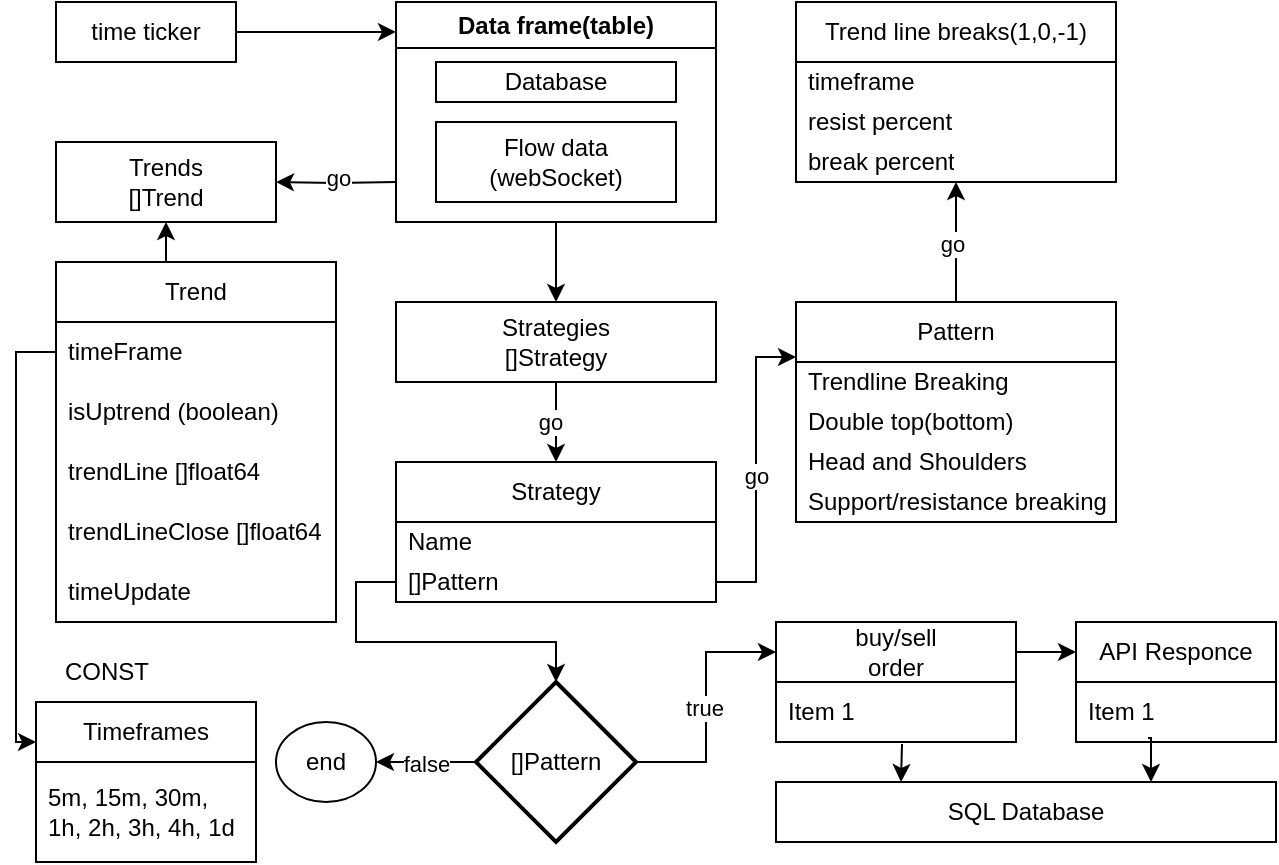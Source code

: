 <mxfile version="24.8.4">
  <diagram name="Page-1" id="9Tptq2dhaPSayVtiM31Q">
    <mxGraphModel dx="1434" dy="772" grid="1" gridSize="10" guides="1" tooltips="1" connect="1" arrows="0" fold="1" page="1" pageScale="1" pageWidth="850" pageHeight="1100" math="0" shadow="0">
      <root>
        <mxCell id="0" />
        <mxCell id="1" parent="0" />
        <mxCell id="o2cwJpJx3Ch5YhtqHovS-2" value="Timeframes" style="swimlane;fontStyle=0;childLayout=stackLayout;horizontal=1;startSize=30;horizontalStack=0;resizeParent=1;resizeParentMax=0;resizeLast=0;collapsible=1;marginBottom=0;whiteSpace=wrap;html=1;swimlaneLine=1;rounded=0;shadow=0;glass=0;" parent="1" vertex="1">
          <mxGeometry x="20" y="360" width="110" height="80" as="geometry">
            <mxRectangle x="70" y="220" width="140" height="30" as="alternateBounds" />
          </mxGeometry>
        </mxCell>
        <mxCell id="o2cwJpJx3Ch5YhtqHovS-3" value="5m, 15m, 30m, 1h, 2h, 3h, 4h, 1d" style="text;strokeColor=none;fillColor=none;align=left;verticalAlign=middle;spacingLeft=4;spacingRight=4;overflow=hidden;points=[[0,0.5],[1,0.5]];portConstraint=eastwest;rotatable=0;whiteSpace=wrap;html=1;" parent="o2cwJpJx3Ch5YhtqHovS-2" vertex="1">
          <mxGeometry y="30" width="110" height="50" as="geometry" />
        </mxCell>
        <mxCell id="nEYCX5b4Is1mQqv2-pQE-3" style="edgeStyle=orthogonalEdgeStyle;rounded=0;orthogonalLoop=1;jettySize=auto;html=1;exitX=0.5;exitY=1;exitDx=0;exitDy=0;entryX=0.5;entryY=0;entryDx=0;entryDy=0;" edge="1" parent="1" source="o2cwJpJx3Ch5YhtqHovS-17" target="IEoR6VKCRSuhj2okxD7v-17">
          <mxGeometry relative="1" as="geometry" />
        </mxCell>
        <mxCell id="o2cwJpJx3Ch5YhtqHovS-17" value="Data frame(table)" style="swimlane;whiteSpace=wrap;html=1;" parent="1" vertex="1">
          <mxGeometry x="200" y="10" width="160" height="110" as="geometry" />
        </mxCell>
        <mxCell id="o2cwJpJx3Ch5YhtqHovS-14" value="Flow data&lt;br&gt;(webSocket)" style="rounded=0;whiteSpace=wrap;html=1;" parent="o2cwJpJx3Ch5YhtqHovS-17" vertex="1">
          <mxGeometry x="20" y="60" width="120" height="40" as="geometry" />
        </mxCell>
        <mxCell id="o2cwJpJx3Ch5YhtqHovS-13" value="Database" style="rounded=0;whiteSpace=wrap;html=1;" parent="o2cwJpJx3Ch5YhtqHovS-17" vertex="1">
          <mxGeometry x="20" y="30" width="120" height="20" as="geometry" />
        </mxCell>
        <mxCell id="IEoR6VKCRSuhj2okxD7v-23" style="edgeStyle=orthogonalEdgeStyle;rounded=0;orthogonalLoop=1;jettySize=auto;html=1;exitX=0.5;exitY=0;exitDx=0;exitDy=0;entryX=0.5;entryY=1;entryDx=0;entryDy=0;" parent="1" source="hkr4941SAep2Y6GlIxfZ-1" target="IEoR6VKCRSuhj2okxD7v-21" edge="1">
          <mxGeometry relative="1" as="geometry" />
        </mxCell>
        <mxCell id="hkr4941SAep2Y6GlIxfZ-1" value="Trend" style="swimlane;fontStyle=0;childLayout=stackLayout;horizontal=1;startSize=30;horizontalStack=0;resizeParent=1;resizeParentMax=0;resizeLast=0;collapsible=1;marginBottom=0;whiteSpace=wrap;html=1;" parent="1" vertex="1">
          <mxGeometry x="30" y="140" width="140" height="180" as="geometry" />
        </mxCell>
        <mxCell id="hkr4941SAep2Y6GlIxfZ-2" value="timeFrame" style="text;strokeColor=none;fillColor=none;align=left;verticalAlign=middle;spacingLeft=4;spacingRight=4;overflow=hidden;points=[[0,0.5],[1,0.5]];portConstraint=eastwest;rotatable=0;whiteSpace=wrap;html=1;" parent="hkr4941SAep2Y6GlIxfZ-1" vertex="1">
          <mxGeometry y="30" width="140" height="30" as="geometry" />
        </mxCell>
        <mxCell id="hkr4941SAep2Y6GlIxfZ-3" value="isUptrend (boolean)" style="text;strokeColor=none;fillColor=none;align=left;verticalAlign=middle;spacingLeft=4;spacingRight=4;overflow=hidden;points=[[0,0.5],[1,0.5]];portConstraint=eastwest;rotatable=0;whiteSpace=wrap;html=1;" parent="hkr4941SAep2Y6GlIxfZ-1" vertex="1">
          <mxGeometry y="60" width="140" height="30" as="geometry" />
        </mxCell>
        <mxCell id="hkr4941SAep2Y6GlIxfZ-4" value="trendLine []float64" style="text;strokeColor=none;fillColor=none;align=left;verticalAlign=middle;spacingLeft=4;spacingRight=4;overflow=hidden;points=[[0,0.5],[1,0.5]];portConstraint=eastwest;rotatable=0;whiteSpace=wrap;html=1;" parent="hkr4941SAep2Y6GlIxfZ-1" vertex="1">
          <mxGeometry y="90" width="140" height="30" as="geometry" />
        </mxCell>
        <mxCell id="hkr4941SAep2Y6GlIxfZ-10" value="trendLineClose []float64" style="text;strokeColor=none;fillColor=none;align=left;verticalAlign=middle;spacingLeft=4;spacingRight=4;overflow=hidden;points=[[0,0.5],[1,0.5]];portConstraint=eastwest;rotatable=0;whiteSpace=wrap;html=1;" parent="hkr4941SAep2Y6GlIxfZ-1" vertex="1">
          <mxGeometry y="120" width="140" height="30" as="geometry" />
        </mxCell>
        <mxCell id="IEoR6VKCRSuhj2okxD7v-24" value="timeUpdate" style="text;strokeColor=none;fillColor=none;align=left;verticalAlign=middle;spacingLeft=4;spacingRight=4;overflow=hidden;points=[[0,0.5],[1,0.5]];portConstraint=eastwest;rotatable=0;whiteSpace=wrap;html=1;" parent="hkr4941SAep2Y6GlIxfZ-1" vertex="1">
          <mxGeometry y="150" width="140" height="30" as="geometry" />
        </mxCell>
        <mxCell id="hkr4941SAep2Y6GlIxfZ-12" value="Pattern" style="swimlane;fontStyle=0;childLayout=stackLayout;horizontal=1;startSize=30;horizontalStack=0;resizeParent=1;resizeParentMax=0;resizeLast=0;collapsible=1;marginBottom=0;whiteSpace=wrap;html=1;" parent="1" vertex="1">
          <mxGeometry x="400" y="160" width="160" height="110" as="geometry" />
        </mxCell>
        <mxCell id="hkr4941SAep2Y6GlIxfZ-13" value="Trendline Breaking" style="text;strokeColor=none;fillColor=none;align=left;verticalAlign=middle;spacingLeft=4;spacingRight=4;overflow=hidden;points=[[0,0.5],[1,0.5]];portConstraint=eastwest;rotatable=0;whiteSpace=wrap;html=1;" parent="hkr4941SAep2Y6GlIxfZ-12" vertex="1">
          <mxGeometry y="30" width="160" height="20" as="geometry" />
        </mxCell>
        <mxCell id="IEoR6VKCRSuhj2okxD7v-32" value="Double top(bottom)" style="text;strokeColor=none;fillColor=none;align=left;verticalAlign=middle;spacingLeft=4;spacingRight=4;overflow=hidden;points=[[0,0.5],[1,0.5]];portConstraint=eastwest;rotatable=0;whiteSpace=wrap;html=1;" parent="hkr4941SAep2Y6GlIxfZ-12" vertex="1">
          <mxGeometry y="50" width="160" height="20" as="geometry" />
        </mxCell>
        <mxCell id="IEoR6VKCRSuhj2okxD7v-33" value="Head and Shoulders" style="text;strokeColor=none;fillColor=none;align=left;verticalAlign=middle;spacingLeft=4;spacingRight=4;overflow=hidden;points=[[0,0.5],[1,0.5]];portConstraint=eastwest;rotatable=0;whiteSpace=wrap;html=1;" parent="hkr4941SAep2Y6GlIxfZ-12" vertex="1">
          <mxGeometry y="70" width="160" height="20" as="geometry" />
        </mxCell>
        <mxCell id="IEoR6VKCRSuhj2okxD7v-34" value="Support/resistance breaking" style="text;strokeColor=none;fillColor=none;align=left;verticalAlign=middle;spacingLeft=4;spacingRight=4;overflow=hidden;points=[[0,0.5],[1,0.5]];portConstraint=eastwest;rotatable=0;whiteSpace=wrap;html=1;" parent="hkr4941SAep2Y6GlIxfZ-12" vertex="1">
          <mxGeometry y="90" width="160" height="20" as="geometry" />
        </mxCell>
        <mxCell id="IEoR6VKCRSuhj2okxD7v-4" value="Trend line breaks(1,0,-1)" style="swimlane;fontStyle=0;childLayout=stackLayout;horizontal=1;startSize=30;horizontalStack=0;resizeParent=1;resizeParentMax=0;resizeLast=0;collapsible=1;marginBottom=0;whiteSpace=wrap;html=1;" parent="1" vertex="1">
          <mxGeometry x="400" y="10" width="160" height="90" as="geometry" />
        </mxCell>
        <mxCell id="IEoR6VKCRSuhj2okxD7v-5" value="timeframe" style="text;strokeColor=none;fillColor=none;align=left;verticalAlign=middle;spacingLeft=4;spacingRight=4;overflow=hidden;points=[[0,0.5],[1,0.5]];portConstraint=eastwest;rotatable=0;whiteSpace=wrap;html=1;" parent="IEoR6VKCRSuhj2okxD7v-4" vertex="1">
          <mxGeometry y="30" width="160" height="20" as="geometry" />
        </mxCell>
        <mxCell id="IEoR6VKCRSuhj2okxD7v-6" value="resist percent" style="text;strokeColor=none;fillColor=none;align=left;verticalAlign=middle;spacingLeft=4;spacingRight=4;overflow=hidden;points=[[0,0.5],[1,0.5]];portConstraint=eastwest;rotatable=0;whiteSpace=wrap;html=1;" parent="IEoR6VKCRSuhj2okxD7v-4" vertex="1">
          <mxGeometry y="50" width="160" height="20" as="geometry" />
        </mxCell>
        <mxCell id="IEoR6VKCRSuhj2okxD7v-7" value="break percent" style="text;strokeColor=none;fillColor=none;align=left;verticalAlign=middle;spacingLeft=4;spacingRight=4;overflow=hidden;points=[[0,0.5],[1,0.5]];portConstraint=eastwest;rotatable=0;whiteSpace=wrap;html=1;" parent="IEoR6VKCRSuhj2okxD7v-4" vertex="1">
          <mxGeometry y="70" width="160" height="20" as="geometry" />
        </mxCell>
        <mxCell id="IEoR6VKCRSuhj2okxD7v-11" value="time ticker" style="rounded=0;whiteSpace=wrap;html=1;" parent="1" vertex="1">
          <mxGeometry x="30" y="10" width="90" height="30" as="geometry" />
        </mxCell>
        <mxCell id="nEYCX5b4Is1mQqv2-pQE-6" style="edgeStyle=orthogonalEdgeStyle;rounded=0;orthogonalLoop=1;jettySize=auto;html=1;exitX=0.5;exitY=1;exitDx=0;exitDy=0;entryX=0.5;entryY=0;entryDx=0;entryDy=0;" edge="1" parent="1" source="IEoR6VKCRSuhj2okxD7v-17" target="IEoR6VKCRSuhj2okxD7v-36">
          <mxGeometry relative="1" as="geometry" />
        </mxCell>
        <mxCell id="nEYCX5b4Is1mQqv2-pQE-7" value="go" style="edgeLabel;html=1;align=center;verticalAlign=middle;resizable=0;points=[];" vertex="1" connectable="0" parent="nEYCX5b4Is1mQqv2-pQE-6">
          <mxGeometry y="-3" relative="1" as="geometry">
            <mxPoint as="offset" />
          </mxGeometry>
        </mxCell>
        <mxCell id="IEoR6VKCRSuhj2okxD7v-17" value="Strategies&lt;br&gt;[]Strategy" style="rounded=0;whiteSpace=wrap;html=1;" parent="1" vertex="1">
          <mxGeometry x="200" y="160" width="160" height="40" as="geometry" />
        </mxCell>
        <mxCell id="IEoR6VKCRSuhj2okxD7v-20" style="edgeStyle=orthogonalEdgeStyle;rounded=0;orthogonalLoop=1;jettySize=auto;html=1;exitX=1;exitY=0.5;exitDx=0;exitDy=0;entryX=0;entryY=0.136;entryDx=0;entryDy=0;entryPerimeter=0;" parent="1" source="IEoR6VKCRSuhj2okxD7v-11" target="o2cwJpJx3Ch5YhtqHovS-17" edge="1">
          <mxGeometry relative="1" as="geometry" />
        </mxCell>
        <mxCell id="nEYCX5b4Is1mQqv2-pQE-8" style="edgeStyle=orthogonalEdgeStyle;rounded=0;orthogonalLoop=1;jettySize=auto;html=1;exitX=1;exitY=0.5;exitDx=0;exitDy=0;entryX=1;entryY=0.5;entryDx=0;entryDy=0;" edge="1" parent="1" target="IEoR6VKCRSuhj2okxD7v-21">
          <mxGeometry relative="1" as="geometry">
            <mxPoint x="200" y="100" as="sourcePoint" />
          </mxGeometry>
        </mxCell>
        <mxCell id="nEYCX5b4Is1mQqv2-pQE-9" value="go" style="edgeLabel;html=1;align=center;verticalAlign=middle;resizable=0;points=[];" vertex="1" connectable="0" parent="nEYCX5b4Is1mQqv2-pQE-8">
          <mxGeometry x="0.008" y="-2" relative="1" as="geometry">
            <mxPoint x="1" as="offset" />
          </mxGeometry>
        </mxCell>
        <mxCell id="IEoR6VKCRSuhj2okxD7v-21" value="Tre&lt;span style=&quot;background-color: initial;&quot;&gt;nds&lt;br&gt;&lt;/span&gt;&lt;span style=&quot;text-align: left;&quot;&gt;[]Trend&lt;/span&gt;&lt;span style=&quot;background-color: initial;&quot;&gt;&lt;/span&gt;" style="rounded=0;whiteSpace=wrap;html=1;" parent="1" vertex="1">
          <mxGeometry x="30" y="80" width="110" height="40" as="geometry" />
        </mxCell>
        <mxCell id="IEoR6VKCRSuhj2okxD7v-36" value="Strategy" style="swimlane;fontStyle=0;childLayout=stackLayout;horizontal=1;startSize=30;horizontalStack=0;resizeParent=1;resizeParentMax=0;resizeLast=0;collapsible=1;marginBottom=0;whiteSpace=wrap;html=1;" parent="1" vertex="1">
          <mxGeometry x="200" y="240" width="160" height="70" as="geometry" />
        </mxCell>
        <mxCell id="IEoR6VKCRSuhj2okxD7v-37" value="Name" style="text;strokeColor=none;fillColor=none;align=left;verticalAlign=middle;spacingLeft=4;spacingRight=4;overflow=hidden;points=[[0,0.5],[1,0.5]];portConstraint=eastwest;rotatable=0;whiteSpace=wrap;html=1;" parent="IEoR6VKCRSuhj2okxD7v-36" vertex="1">
          <mxGeometry y="30" width="160" height="20" as="geometry" />
        </mxCell>
        <mxCell id="IEoR6VKCRSuhj2okxD7v-38" value="[]Pattern" style="text;strokeColor=none;fillColor=none;align=left;verticalAlign=middle;spacingLeft=4;spacingRight=4;overflow=hidden;points=[[0,0.5],[1,0.5]];portConstraint=eastwest;rotatable=0;whiteSpace=wrap;html=1;" parent="IEoR6VKCRSuhj2okxD7v-36" vertex="1">
          <mxGeometry y="50" width="160" height="20" as="geometry" />
        </mxCell>
        <mxCell id="IEoR6VKCRSuhj2okxD7v-47" value="CONST" style="text;html=1;align=center;verticalAlign=middle;resizable=0;points=[];autosize=1;strokeColor=none;fillColor=none;" parent="1" vertex="1">
          <mxGeometry x="20" y="330" width="70" height="30" as="geometry" />
        </mxCell>
        <mxCell id="nEYCX5b4Is1mQqv2-pQE-4" style="edgeStyle=orthogonalEdgeStyle;rounded=0;orthogonalLoop=1;jettySize=auto;html=1;exitX=0.5;exitY=0;exitDx=0;exitDy=0;entryX=0.5;entryY=1;entryDx=0;entryDy=0;entryPerimeter=0;" edge="1" parent="1" source="hkr4941SAep2Y6GlIxfZ-12" target="IEoR6VKCRSuhj2okxD7v-7">
          <mxGeometry relative="1" as="geometry" />
        </mxCell>
        <mxCell id="nEYCX5b4Is1mQqv2-pQE-5" value="go" style="edgeLabel;html=1;align=center;verticalAlign=middle;resizable=0;points=[];" vertex="1" connectable="0" parent="nEYCX5b4Is1mQqv2-pQE-4">
          <mxGeometry x="-0.033" y="2" relative="1" as="geometry">
            <mxPoint as="offset" />
          </mxGeometry>
        </mxCell>
        <mxCell id="IEoR6VKCRSuhj2okxD7v-59" style="edgeStyle=orthogonalEdgeStyle;rounded=0;orthogonalLoop=1;jettySize=auto;html=1;exitX=1;exitY=0.5;exitDx=0;exitDy=0;entryX=0;entryY=0.25;entryDx=0;entryDy=0;" parent="1" source="IEoR6VKCRSuhj2okxD7v-38" target="hkr4941SAep2Y6GlIxfZ-12" edge="1">
          <mxGeometry relative="1" as="geometry" />
        </mxCell>
        <mxCell id="nEYCX5b4Is1mQqv2-pQE-34" value="go" style="edgeLabel;html=1;align=center;verticalAlign=middle;resizable=0;points=[];" vertex="1" connectable="0" parent="IEoR6VKCRSuhj2okxD7v-59">
          <mxGeometry x="-0.043" relative="1" as="geometry">
            <mxPoint as="offset" />
          </mxGeometry>
        </mxCell>
        <mxCell id="nEYCX5b4Is1mQqv2-pQE-10" style="edgeStyle=orthogonalEdgeStyle;rounded=0;orthogonalLoop=1;jettySize=auto;html=1;exitX=0;exitY=0.5;exitDx=0;exitDy=0;entryX=0;entryY=0.25;entryDx=0;entryDy=0;" edge="1" parent="1" source="hkr4941SAep2Y6GlIxfZ-2" target="o2cwJpJx3Ch5YhtqHovS-2">
          <mxGeometry relative="1" as="geometry">
            <Array as="points">
              <mxPoint x="10" y="185" />
              <mxPoint x="10" y="380" />
            </Array>
          </mxGeometry>
        </mxCell>
        <mxCell id="nEYCX5b4Is1mQqv2-pQE-16" style="edgeStyle=orthogonalEdgeStyle;rounded=0;orthogonalLoop=1;jettySize=auto;html=1;exitX=0;exitY=0.5;exitDx=0;exitDy=0;exitPerimeter=0;entryX=1;entryY=0.5;entryDx=0;entryDy=0;" edge="1" parent="1" source="nEYCX5b4Is1mQqv2-pQE-11" target="nEYCX5b4Is1mQqv2-pQE-15">
          <mxGeometry relative="1" as="geometry" />
        </mxCell>
        <mxCell id="nEYCX5b4Is1mQqv2-pQE-17" value="false" style="edgeLabel;html=1;align=center;verticalAlign=middle;resizable=0;points=[];" vertex="1" connectable="0" parent="nEYCX5b4Is1mQqv2-pQE-16">
          <mxGeometry y="1" relative="1" as="geometry">
            <mxPoint as="offset" />
          </mxGeometry>
        </mxCell>
        <mxCell id="nEYCX5b4Is1mQqv2-pQE-31" style="edgeStyle=orthogonalEdgeStyle;rounded=0;orthogonalLoop=1;jettySize=auto;html=1;exitX=1;exitY=0.5;exitDx=0;exitDy=0;exitPerimeter=0;entryX=0;entryY=0.25;entryDx=0;entryDy=0;" edge="1" parent="1" source="nEYCX5b4Is1mQqv2-pQE-11" target="nEYCX5b4Is1mQqv2-pQE-20">
          <mxGeometry relative="1" as="geometry" />
        </mxCell>
        <mxCell id="nEYCX5b4Is1mQqv2-pQE-32" value="true" style="edgeLabel;html=1;align=center;verticalAlign=middle;resizable=0;points=[];" vertex="1" connectable="0" parent="nEYCX5b4Is1mQqv2-pQE-31">
          <mxGeometry x="-0.008" y="1" relative="1" as="geometry">
            <mxPoint as="offset" />
          </mxGeometry>
        </mxCell>
        <mxCell id="nEYCX5b4Is1mQqv2-pQE-11" value="[]Pattern" style="strokeWidth=2;html=1;shape=mxgraph.flowchart.decision;whiteSpace=wrap;" vertex="1" parent="1">
          <mxGeometry x="240" y="350" width="80" height="80" as="geometry" />
        </mxCell>
        <mxCell id="nEYCX5b4Is1mQqv2-pQE-13" style="edgeStyle=orthogonalEdgeStyle;rounded=0;orthogonalLoop=1;jettySize=auto;html=1;exitX=0;exitY=0.5;exitDx=0;exitDy=0;entryX=0.5;entryY=0;entryDx=0;entryDy=0;entryPerimeter=0;" edge="1" parent="1" source="IEoR6VKCRSuhj2okxD7v-38" target="nEYCX5b4Is1mQqv2-pQE-11">
          <mxGeometry relative="1" as="geometry" />
        </mxCell>
        <mxCell id="nEYCX5b4Is1mQqv2-pQE-15" value="end" style="ellipse;whiteSpace=wrap;html=1;" vertex="1" parent="1">
          <mxGeometry x="140" y="370" width="50" height="40" as="geometry" />
        </mxCell>
        <mxCell id="nEYCX5b4Is1mQqv2-pQE-33" style="edgeStyle=orthogonalEdgeStyle;rounded=0;orthogonalLoop=1;jettySize=auto;html=1;exitX=1;exitY=0.25;exitDx=0;exitDy=0;entryX=0;entryY=0.25;entryDx=0;entryDy=0;" edge="1" parent="1" source="nEYCX5b4Is1mQqv2-pQE-20" target="nEYCX5b4Is1mQqv2-pQE-27">
          <mxGeometry relative="1" as="geometry" />
        </mxCell>
        <mxCell id="nEYCX5b4Is1mQqv2-pQE-20" value="buy/sell&lt;br&gt;order" style="swimlane;fontStyle=0;childLayout=stackLayout;horizontal=1;startSize=30;horizontalStack=0;resizeParent=1;resizeParentMax=0;resizeLast=0;collapsible=1;marginBottom=0;whiteSpace=wrap;html=1;" vertex="1" parent="1">
          <mxGeometry x="390" y="320" width="120" height="60" as="geometry" />
        </mxCell>
        <mxCell id="nEYCX5b4Is1mQqv2-pQE-21" value="Item 1" style="text;strokeColor=none;fillColor=none;align=left;verticalAlign=middle;spacingLeft=4;spacingRight=4;overflow=hidden;points=[[0,0.5],[1,0.5]];portConstraint=eastwest;rotatable=0;whiteSpace=wrap;html=1;" vertex="1" parent="nEYCX5b4Is1mQqv2-pQE-20">
          <mxGeometry y="30" width="120" height="30" as="geometry" />
        </mxCell>
        <mxCell id="nEYCX5b4Is1mQqv2-pQE-27" value="API Responce" style="swimlane;fontStyle=0;childLayout=stackLayout;horizontal=1;startSize=30;horizontalStack=0;resizeParent=1;resizeParentMax=0;resizeLast=0;collapsible=1;marginBottom=0;whiteSpace=wrap;html=1;" vertex="1" parent="1">
          <mxGeometry x="540" y="320" width="100" height="60" as="geometry" />
        </mxCell>
        <mxCell id="nEYCX5b4Is1mQqv2-pQE-28" value="Item 1" style="text;strokeColor=none;fillColor=none;align=left;verticalAlign=middle;spacingLeft=4;spacingRight=4;overflow=hidden;points=[[0,0.5],[1,0.5]];portConstraint=eastwest;rotatable=0;whiteSpace=wrap;html=1;" vertex="1" parent="nEYCX5b4Is1mQqv2-pQE-27">
          <mxGeometry y="30" width="100" height="30" as="geometry" />
        </mxCell>
        <mxCell id="nEYCX5b4Is1mQqv2-pQE-35" value="SQL Database" style="rounded=0;whiteSpace=wrap;html=1;" vertex="1" parent="1">
          <mxGeometry x="390" y="400" width="250" height="30" as="geometry" />
        </mxCell>
        <mxCell id="nEYCX5b4Is1mQqv2-pQE-38" style="edgeStyle=orthogonalEdgeStyle;rounded=0;orthogonalLoop=1;jettySize=auto;html=1;exitX=0.525;exitY=1.033;exitDx=0;exitDy=0;entryX=0.25;entryY=0;entryDx=0;entryDy=0;exitPerimeter=0;" edge="1" parent="1" source="nEYCX5b4Is1mQqv2-pQE-21" target="nEYCX5b4Is1mQqv2-pQE-35">
          <mxGeometry relative="1" as="geometry" />
        </mxCell>
        <mxCell id="nEYCX5b4Is1mQqv2-pQE-39" style="edgeStyle=orthogonalEdgeStyle;rounded=0;orthogonalLoop=1;jettySize=auto;html=1;exitX=0.36;exitY=0.933;exitDx=0;exitDy=0;entryX=0.75;entryY=0;entryDx=0;entryDy=0;exitPerimeter=0;" edge="1" parent="1" source="nEYCX5b4Is1mQqv2-pQE-28" target="nEYCX5b4Is1mQqv2-pQE-35">
          <mxGeometry relative="1" as="geometry" />
        </mxCell>
      </root>
    </mxGraphModel>
  </diagram>
</mxfile>
